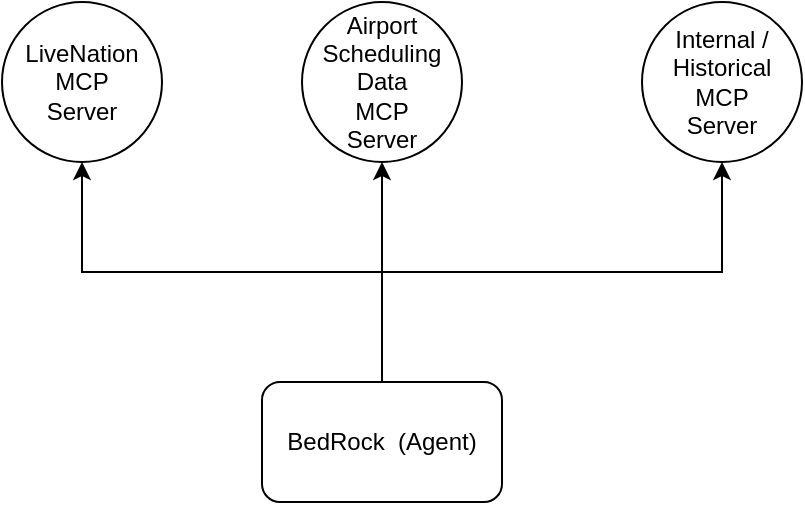 <mxfile version="28.2.7" pages="2">
  <diagram name="Page-1" id="gZQ6qd2q1UEq3vpgC297">
    <mxGraphModel dx="750" dy="694" grid="1" gridSize="10" guides="1" tooltips="1" connect="1" arrows="1" fold="1" page="1" pageScale="1" pageWidth="1100" pageHeight="850" math="0" shadow="0">
      <root>
        <mxCell id="0" />
        <mxCell id="1" parent="0" />
        <mxCell id="e6ea_zQ7bEx38Cn0meQL-9" style="edgeStyle=orthogonalEdgeStyle;rounded=0;orthogonalLoop=1;jettySize=auto;html=1;exitX=0.5;exitY=0;exitDx=0;exitDy=0;entryX=0.5;entryY=1;entryDx=0;entryDy=0;" edge="1" parent="1" source="e6ea_zQ7bEx38Cn0meQL-1" target="e6ea_zQ7bEx38Cn0meQL-2">
          <mxGeometry relative="1" as="geometry" />
        </mxCell>
        <mxCell id="-EZPO5yb06UvfaGQK6pF-2" style="edgeStyle=orthogonalEdgeStyle;rounded=0;orthogonalLoop=1;jettySize=auto;html=1;exitX=0.5;exitY=0;exitDx=0;exitDy=0;" edge="1" parent="1" source="e6ea_zQ7bEx38Cn0meQL-1" target="-EZPO5yb06UvfaGQK6pF-1">
          <mxGeometry relative="1" as="geometry" />
        </mxCell>
        <mxCell id="hP-PeILO4R7mwz34CuAU-3" style="edgeStyle=orthogonalEdgeStyle;rounded=0;orthogonalLoop=1;jettySize=auto;html=1;exitX=0.5;exitY=0;exitDx=0;exitDy=0;entryX=0.5;entryY=1;entryDx=0;entryDy=0;" edge="1" parent="1" source="e6ea_zQ7bEx38Cn0meQL-1" target="hP-PeILO4R7mwz34CuAU-1">
          <mxGeometry relative="1" as="geometry" />
        </mxCell>
        <mxCell id="e6ea_zQ7bEx38Cn0meQL-1" value="BedRock&amp;nbsp; (Agent)" style="rounded=1;whiteSpace=wrap;html=1;" vertex="1" parent="1">
          <mxGeometry x="280" y="540" width="120" height="60" as="geometry" />
        </mxCell>
        <mxCell id="e6ea_zQ7bEx38Cn0meQL-2" value="Airport Scheduling Data&lt;br&gt;MCP&lt;br&gt;Server" style="ellipse;whiteSpace=wrap;html=1;aspect=fixed;" vertex="1" parent="1">
          <mxGeometry x="300" y="350" width="80" height="80" as="geometry" />
        </mxCell>
        <mxCell id="-EZPO5yb06UvfaGQK6pF-1" value="Internal / Historical&lt;br&gt;MCP&lt;br&gt;Server" style="ellipse;whiteSpace=wrap;html=1;aspect=fixed;" vertex="1" parent="1">
          <mxGeometry x="470" y="350" width="80" height="80" as="geometry" />
        </mxCell>
        <mxCell id="hP-PeILO4R7mwz34CuAU-1" value="LiveNation&lt;br&gt;MCP&lt;br&gt;Server" style="ellipse;whiteSpace=wrap;html=1;aspect=fixed;" vertex="1" parent="1">
          <mxGeometry x="150" y="350" width="80" height="80" as="geometry" />
        </mxCell>
      </root>
    </mxGraphModel>
  </diagram>
  <diagram id="jeowI5rejbN5SxoLtFuA" name="Page-2">
    <mxGraphModel dx="750" dy="694" grid="1" gridSize="10" guides="1" tooltips="1" connect="1" arrows="1" fold="1" page="1" pageScale="1" pageWidth="1100" pageHeight="850" math="0" shadow="0">
      <root>
        <mxCell id="0" />
        <mxCell id="1" parent="0" />
        <mxCell id="WOL4SahvckyPS7fQa-uv-1" style="edgeStyle=orthogonalEdgeStyle;rounded=0;orthogonalLoop=1;jettySize=auto;html=1;exitX=0.5;exitY=0;exitDx=0;exitDy=0;entryX=0.5;entryY=1;entryDx=0;entryDy=0;" edge="1" parent="1" source="WOL4SahvckyPS7fQa-uv-2" target="WOL4SahvckyPS7fQa-uv-11">
          <mxGeometry relative="1" as="geometry">
            <mxPoint x="340" y="510" as="targetPoint" />
          </mxGeometry>
        </mxCell>
        <mxCell id="WOL4SahvckyPS7fQa-uv-2" value="BedRock&amp;nbsp; (Agent)" style="rounded=1;whiteSpace=wrap;html=1;" vertex="1" parent="1">
          <mxGeometry x="280" y="610" width="120" height="60" as="geometry" />
        </mxCell>
        <mxCell id="WOL4SahvckyPS7fQa-uv-7" value="LiveNation" style="rounded=1;whiteSpace=wrap;html=1;" vertex="1" parent="1">
          <mxGeometry x="150" y="150" width="120" height="60" as="geometry" />
        </mxCell>
        <mxCell id="WOL4SahvckyPS7fQa-uv-8" value="Airport Data" style="rounded=1;whiteSpace=wrap;html=1;" vertex="1" parent="1">
          <mxGeometry x="330" y="150" width="120" height="60" as="geometry" />
        </mxCell>
        <mxCell id="WOL4SahvckyPS7fQa-uv-9" value="Internal Historical Data" style="rounded=1;whiteSpace=wrap;html=1;" vertex="1" parent="1">
          <mxGeometry x="500" y="150" width="120" height="60" as="geometry" />
        </mxCell>
        <mxCell id="WOL4SahvckyPS7fQa-uv-10" style="edgeStyle=orthogonalEdgeStyle;rounded=0;orthogonalLoop=1;jettySize=auto;html=1;exitX=0.5;exitY=0;exitDx=0;exitDy=0;entryX=0.5;entryY=1;entryDx=0;entryDy=0;" edge="1" parent="1" source="WOL4SahvckyPS7fQa-uv-11" target="WOL4SahvckyPS7fQa-uv-7">
          <mxGeometry relative="1" as="geometry" />
        </mxCell>
        <mxCell id="WOL4SahvckyPS7fQa-uv-11" value="MCP Adapter" style="rounded=1;whiteSpace=wrap;html=1;" vertex="1" parent="1">
          <mxGeometry x="150" y="230" width="120" height="30" as="geometry" />
        </mxCell>
      </root>
    </mxGraphModel>
  </diagram>
</mxfile>
